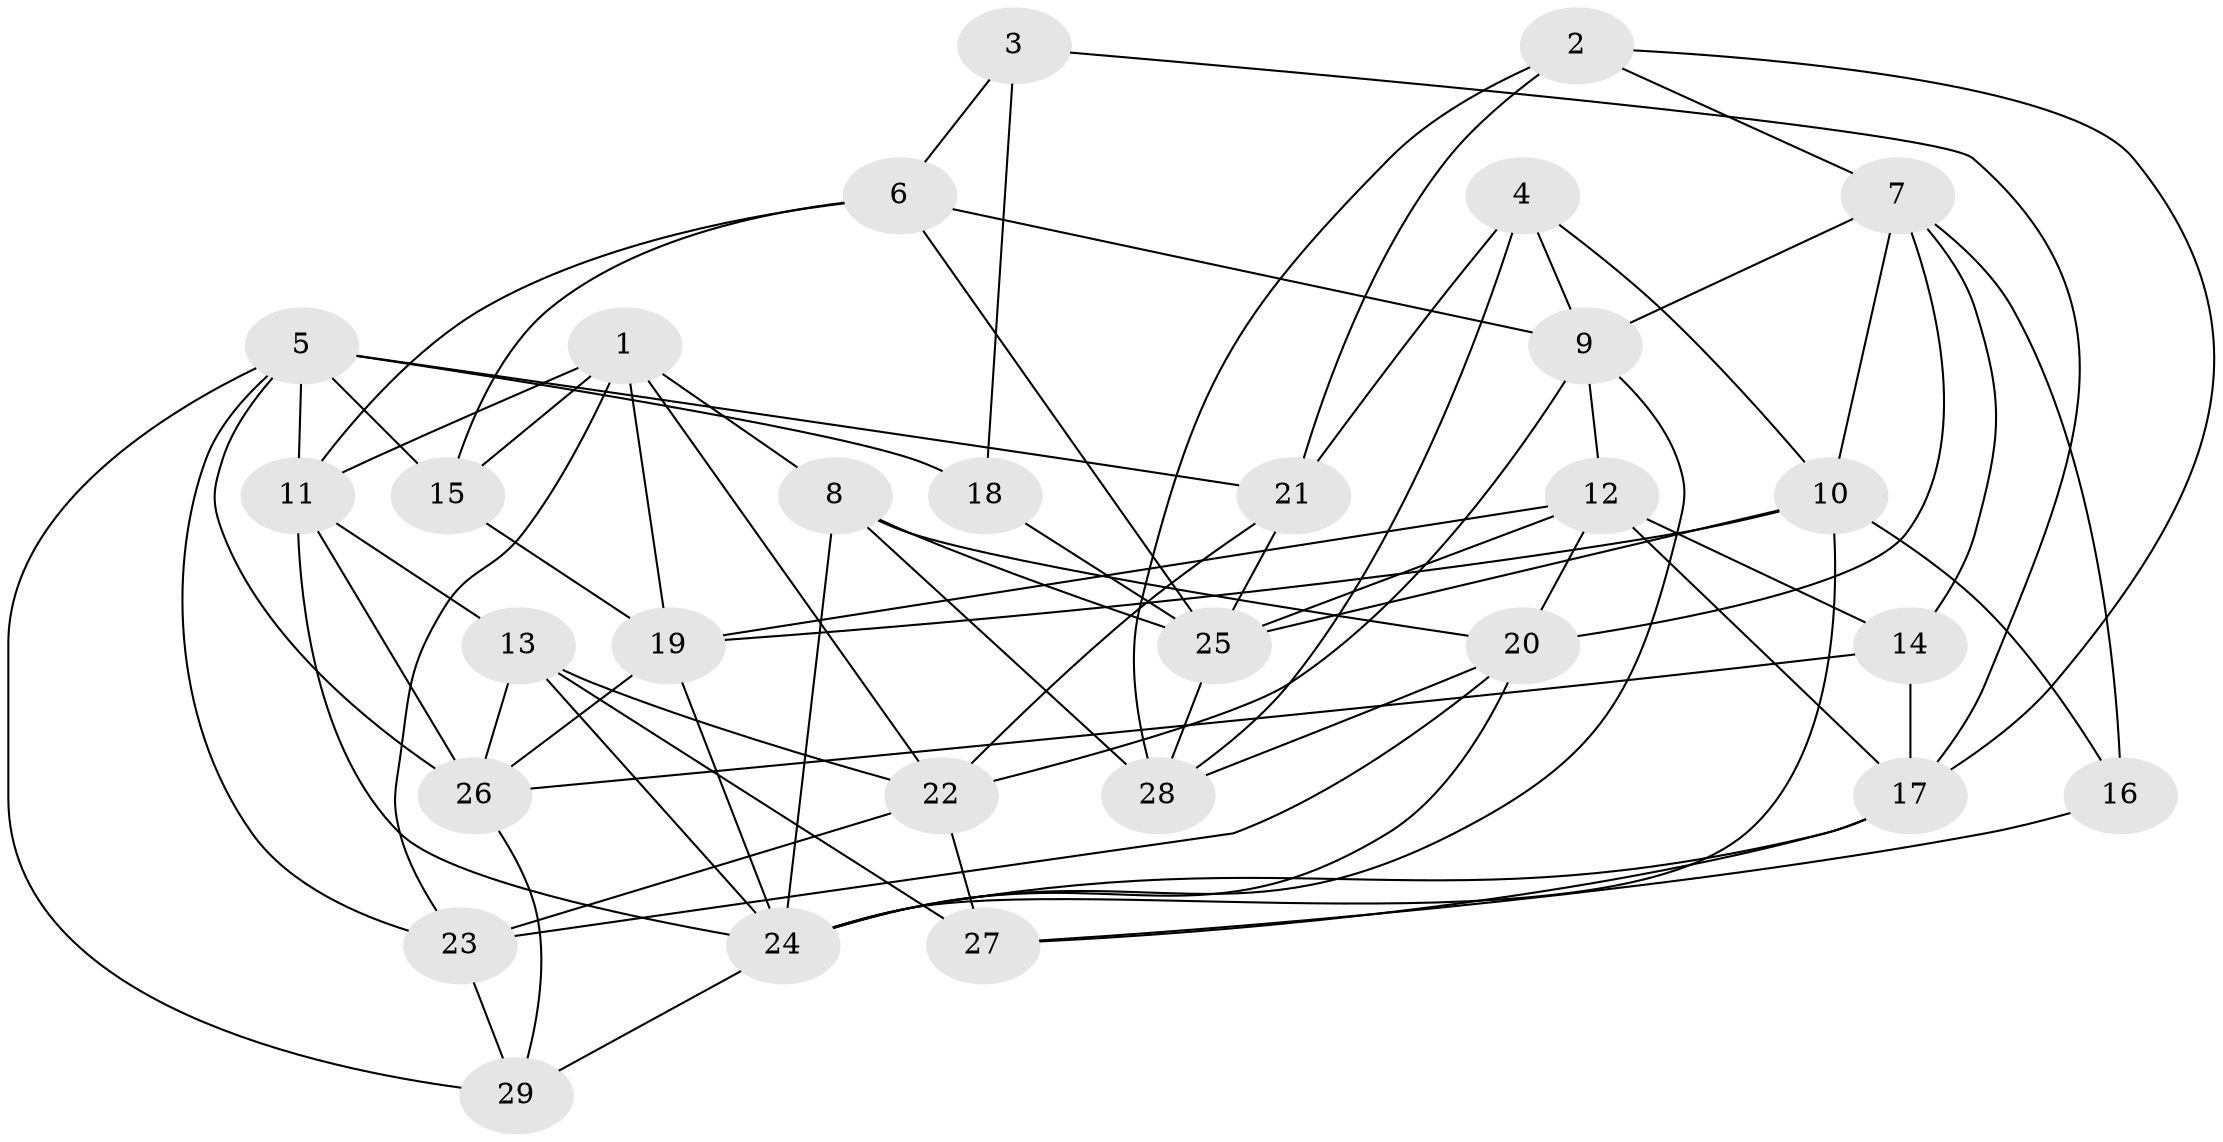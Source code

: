 // original degree distribution, {4: 1.0}
// Generated by graph-tools (version 1.1) at 2025/27/03/09/25 03:27:01]
// undirected, 29 vertices, 76 edges
graph export_dot {
graph [start="1"]
  node [color=gray90,style=filled];
  1;
  2;
  3;
  4;
  5;
  6;
  7;
  8;
  9;
  10;
  11;
  12;
  13;
  14;
  15;
  16;
  17;
  18;
  19;
  20;
  21;
  22;
  23;
  24;
  25;
  26;
  27;
  28;
  29;
  1 -- 8 [weight=1.0];
  1 -- 11 [weight=1.0];
  1 -- 15 [weight=1.0];
  1 -- 19 [weight=1.0];
  1 -- 22 [weight=1.0];
  1 -- 23 [weight=1.0];
  2 -- 7 [weight=1.0];
  2 -- 17 [weight=1.0];
  2 -- 21 [weight=1.0];
  2 -- 28 [weight=1.0];
  3 -- 6 [weight=1.0];
  3 -- 17 [weight=1.0];
  3 -- 18 [weight=2.0];
  4 -- 9 [weight=1.0];
  4 -- 10 [weight=1.0];
  4 -- 21 [weight=1.0];
  4 -- 28 [weight=1.0];
  5 -- 11 [weight=1.0];
  5 -- 15 [weight=1.0];
  5 -- 18 [weight=1.0];
  5 -- 21 [weight=2.0];
  5 -- 23 [weight=1.0];
  5 -- 26 [weight=1.0];
  5 -- 29 [weight=1.0];
  6 -- 9 [weight=1.0];
  6 -- 11 [weight=1.0];
  6 -- 15 [weight=1.0];
  6 -- 25 [weight=2.0];
  7 -- 9 [weight=1.0];
  7 -- 10 [weight=1.0];
  7 -- 14 [weight=1.0];
  7 -- 16 [weight=1.0];
  7 -- 20 [weight=1.0];
  8 -- 20 [weight=1.0];
  8 -- 24 [weight=1.0];
  8 -- 25 [weight=1.0];
  8 -- 28 [weight=2.0];
  9 -- 12 [weight=1.0];
  9 -- 22 [weight=1.0];
  9 -- 24 [weight=1.0];
  10 -- 16 [weight=1.0];
  10 -- 19 [weight=1.0];
  10 -- 24 [weight=1.0];
  10 -- 25 [weight=1.0];
  11 -- 13 [weight=1.0];
  11 -- 24 [weight=1.0];
  11 -- 26 [weight=1.0];
  12 -- 14 [weight=1.0];
  12 -- 17 [weight=1.0];
  12 -- 19 [weight=1.0];
  12 -- 20 [weight=1.0];
  12 -- 25 [weight=1.0];
  13 -- 22 [weight=1.0];
  13 -- 24 [weight=1.0];
  13 -- 26 [weight=1.0];
  13 -- 27 [weight=2.0];
  14 -- 17 [weight=1.0];
  14 -- 26 [weight=1.0];
  15 -- 19 [weight=1.0];
  16 -- 27 [weight=2.0];
  17 -- 24 [weight=1.0];
  17 -- 27 [weight=1.0];
  18 -- 25 [weight=3.0];
  19 -- 24 [weight=1.0];
  19 -- 26 [weight=1.0];
  20 -- 23 [weight=1.0];
  20 -- 24 [weight=1.0];
  20 -- 28 [weight=1.0];
  21 -- 22 [weight=1.0];
  21 -- 25 [weight=1.0];
  22 -- 23 [weight=1.0];
  22 -- 27 [weight=1.0];
  23 -- 29 [weight=2.0];
  24 -- 29 [weight=2.0];
  25 -- 28 [weight=1.0];
  26 -- 29 [weight=1.0];
}
